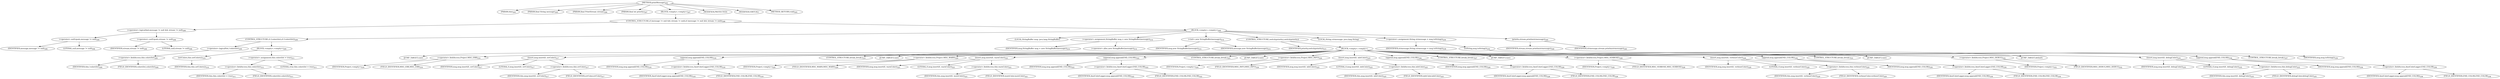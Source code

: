 digraph "printMessage" {  
"243" [label = <(METHOD,printMessage)<SUB>205</SUB>> ]
"10" [label = <(PARAM,this)<SUB>205</SUB>> ]
"244" [label = <(PARAM,final String message)<SUB>205</SUB>> ]
"245" [label = <(PARAM,final PrintStream stream)<SUB>206</SUB>> ]
"246" [label = <(PARAM,final int priority)<SUB>207</SUB>> ]
"247" [label = <(BLOCK,&lt;empty&gt;,&lt;empty&gt;)<SUB>207</SUB>> ]
"248" [label = <(CONTROL_STRUCTURE,if (message != null &amp;&amp; stream != null),if (message != null &amp;&amp; stream != null))<SUB>208</SUB>> ]
"249" [label = <(&lt;operator&gt;.logicalAnd,message != null &amp;&amp; stream != null)<SUB>208</SUB>> ]
"250" [label = <(&lt;operator&gt;.notEquals,message != null)<SUB>208</SUB>> ]
"251" [label = <(IDENTIFIER,message,message != null)<SUB>208</SUB>> ]
"252" [label = <(LITERAL,null,message != null)<SUB>208</SUB>> ]
"253" [label = <(&lt;operator&gt;.notEquals,stream != null)<SUB>208</SUB>> ]
"254" [label = <(IDENTIFIER,stream,stream != null)<SUB>208</SUB>> ]
"255" [label = <(LITERAL,null,stream != null)<SUB>208</SUB>> ]
"256" [label = <(BLOCK,&lt;empty&gt;,&lt;empty&gt;)<SUB>208</SUB>> ]
"257" [label = <(CONTROL_STRUCTURE,if (!colorsSet),if (!colorsSet))<SUB>209</SUB>> ]
"258" [label = <(&lt;operator&gt;.logicalNot,!colorsSet)<SUB>209</SUB>> ]
"259" [label = <(&lt;operator&gt;.fieldAccess,this.colorsSet)<SUB>209</SUB>> ]
"260" [label = <(IDENTIFIER,this,!colorsSet)<SUB>209</SUB>> ]
"261" [label = <(FIELD_IDENTIFIER,colorsSet,colorsSet)<SUB>209</SUB>> ]
"262" [label = <(BLOCK,&lt;empty&gt;,&lt;empty&gt;)<SUB>209</SUB>> ]
"263" [label = <(setColors,this.setColors())<SUB>210</SUB>> ]
"9" [label = <(IDENTIFIER,this,this.setColors())<SUB>210</SUB>> ]
"264" [label = <(&lt;operator&gt;.assignment,this.colorsSet = true)<SUB>211</SUB>> ]
"265" [label = <(&lt;operator&gt;.fieldAccess,this.colorsSet)<SUB>211</SUB>> ]
"266" [label = <(IDENTIFIER,this,this.colorsSet = true)<SUB>211</SUB>> ]
"267" [label = <(FIELD_IDENTIFIER,colorsSet,colorsSet)<SUB>211</SUB>> ]
"268" [label = <(LITERAL,true,this.colorsSet = true)<SUB>211</SUB>> ]
"12" [label = <(LOCAL,StringBuffer msg: java.lang.StringBuffer)> ]
"269" [label = <(&lt;operator&gt;.assignment,StringBuffer msg = new StringBuffer(message))<SUB>214</SUB>> ]
"270" [label = <(IDENTIFIER,msg,StringBuffer msg = new StringBuffer(message))<SUB>214</SUB>> ]
"271" [label = <(&lt;operator&gt;.alloc,new StringBuffer(message))<SUB>214</SUB>> ]
"272" [label = <(&lt;init&gt;,new StringBuffer(message))<SUB>214</SUB>> ]
"11" [label = <(IDENTIFIER,msg,new StringBuffer(message))<SUB>214</SUB>> ]
"273" [label = <(IDENTIFIER,message,new StringBuffer(message))<SUB>214</SUB>> ]
"274" [label = <(CONTROL_STRUCTURE,switch(priority),switch(priority))> ]
"275" [label = <(IDENTIFIER,priority,switch(priority))<SUB>215</SUB>> ]
"276" [label = <(BLOCK,&lt;empty&gt;,&lt;empty&gt;)> ]
"277" [label = <(JUMP_TARGET,case)> ]
"278" [label = <(&lt;operator&gt;.fieldAccess,Project.MSG_ERR)<SUB>216</SUB>> ]
"279" [label = <(IDENTIFIER,Project,&lt;empty&gt;)<SUB>216</SUB>> ]
"280" [label = <(FIELD_IDENTIFIER,MSG_ERR,MSG_ERR)<SUB>216</SUB>> ]
"281" [label = <(insert,msg.insert(0, errColor))<SUB>217</SUB>> ]
"282" [label = <(IDENTIFIER,msg,msg.insert(0, errColor))<SUB>217</SUB>> ]
"283" [label = <(LITERAL,0,msg.insert(0, errColor))<SUB>217</SUB>> ]
"284" [label = <(&lt;operator&gt;.fieldAccess,this.errColor)<SUB>217</SUB>> ]
"285" [label = <(IDENTIFIER,this,msg.insert(0, errColor))<SUB>217</SUB>> ]
"286" [label = <(FIELD_IDENTIFIER,errColor,errColor)<SUB>217</SUB>> ]
"287" [label = <(append,msg.append(END_COLOR))<SUB>218</SUB>> ]
"288" [label = <(IDENTIFIER,msg,msg.append(END_COLOR))<SUB>218</SUB>> ]
"289" [label = <(&lt;operator&gt;.fieldAccess,AnsiColorLogger.END_COLOR)<SUB>218</SUB>> ]
"290" [label = <(IDENTIFIER,AnsiColorLogger,msg.append(END_COLOR))<SUB>218</SUB>> ]
"291" [label = <(FIELD_IDENTIFIER,END_COLOR,END_COLOR)<SUB>218</SUB>> ]
"292" [label = <(CONTROL_STRUCTURE,break;,break;)<SUB>219</SUB>> ]
"293" [label = <(JUMP_TARGET,case)> ]
"294" [label = <(&lt;operator&gt;.fieldAccess,Project.MSG_WARN)<SUB>220</SUB>> ]
"295" [label = <(IDENTIFIER,Project,&lt;empty&gt;)<SUB>220</SUB>> ]
"296" [label = <(FIELD_IDENTIFIER,MSG_WARN,MSG_WARN)<SUB>220</SUB>> ]
"297" [label = <(insert,msg.insert(0, warnColor))<SUB>221</SUB>> ]
"298" [label = <(IDENTIFIER,msg,msg.insert(0, warnColor))<SUB>221</SUB>> ]
"299" [label = <(LITERAL,0,msg.insert(0, warnColor))<SUB>221</SUB>> ]
"300" [label = <(&lt;operator&gt;.fieldAccess,this.warnColor)<SUB>221</SUB>> ]
"301" [label = <(IDENTIFIER,this,msg.insert(0, warnColor))<SUB>221</SUB>> ]
"302" [label = <(FIELD_IDENTIFIER,warnColor,warnColor)<SUB>221</SUB>> ]
"303" [label = <(append,msg.append(END_COLOR))<SUB>222</SUB>> ]
"304" [label = <(IDENTIFIER,msg,msg.append(END_COLOR))<SUB>222</SUB>> ]
"305" [label = <(&lt;operator&gt;.fieldAccess,AnsiColorLogger.END_COLOR)<SUB>222</SUB>> ]
"306" [label = <(IDENTIFIER,AnsiColorLogger,msg.append(END_COLOR))<SUB>222</SUB>> ]
"307" [label = <(FIELD_IDENTIFIER,END_COLOR,END_COLOR)<SUB>222</SUB>> ]
"308" [label = <(CONTROL_STRUCTURE,break;,break;)<SUB>223</SUB>> ]
"309" [label = <(JUMP_TARGET,case)> ]
"310" [label = <(&lt;operator&gt;.fieldAccess,Project.MSG_INFO)<SUB>224</SUB>> ]
"311" [label = <(IDENTIFIER,Project,&lt;empty&gt;)<SUB>224</SUB>> ]
"312" [label = <(FIELD_IDENTIFIER,MSG_INFO,MSG_INFO)<SUB>224</SUB>> ]
"313" [label = <(insert,msg.insert(0, infoColor))<SUB>225</SUB>> ]
"314" [label = <(IDENTIFIER,msg,msg.insert(0, infoColor))<SUB>225</SUB>> ]
"315" [label = <(LITERAL,0,msg.insert(0, infoColor))<SUB>225</SUB>> ]
"316" [label = <(&lt;operator&gt;.fieldAccess,this.infoColor)<SUB>225</SUB>> ]
"317" [label = <(IDENTIFIER,this,msg.insert(0, infoColor))<SUB>225</SUB>> ]
"318" [label = <(FIELD_IDENTIFIER,infoColor,infoColor)<SUB>225</SUB>> ]
"319" [label = <(append,msg.append(END_COLOR))<SUB>226</SUB>> ]
"320" [label = <(IDENTIFIER,msg,msg.append(END_COLOR))<SUB>226</SUB>> ]
"321" [label = <(&lt;operator&gt;.fieldAccess,AnsiColorLogger.END_COLOR)<SUB>226</SUB>> ]
"322" [label = <(IDENTIFIER,AnsiColorLogger,msg.append(END_COLOR))<SUB>226</SUB>> ]
"323" [label = <(FIELD_IDENTIFIER,END_COLOR,END_COLOR)<SUB>226</SUB>> ]
"324" [label = <(CONTROL_STRUCTURE,break;,break;)<SUB>227</SUB>> ]
"325" [label = <(JUMP_TARGET,case)> ]
"326" [label = <(&lt;operator&gt;.fieldAccess,Project.MSG_VERBOSE)<SUB>228</SUB>> ]
"327" [label = <(IDENTIFIER,Project,&lt;empty&gt;)<SUB>228</SUB>> ]
"328" [label = <(FIELD_IDENTIFIER,MSG_VERBOSE,MSG_VERBOSE)<SUB>228</SUB>> ]
"329" [label = <(insert,msg.insert(0, verboseColor))<SUB>229</SUB>> ]
"330" [label = <(IDENTIFIER,msg,msg.insert(0, verboseColor))<SUB>229</SUB>> ]
"331" [label = <(LITERAL,0,msg.insert(0, verboseColor))<SUB>229</SUB>> ]
"332" [label = <(&lt;operator&gt;.fieldAccess,this.verboseColor)<SUB>229</SUB>> ]
"333" [label = <(IDENTIFIER,this,msg.insert(0, verboseColor))<SUB>229</SUB>> ]
"334" [label = <(FIELD_IDENTIFIER,verboseColor,verboseColor)<SUB>229</SUB>> ]
"335" [label = <(append,msg.append(END_COLOR))<SUB>230</SUB>> ]
"336" [label = <(IDENTIFIER,msg,msg.append(END_COLOR))<SUB>230</SUB>> ]
"337" [label = <(&lt;operator&gt;.fieldAccess,AnsiColorLogger.END_COLOR)<SUB>230</SUB>> ]
"338" [label = <(IDENTIFIER,AnsiColorLogger,msg.append(END_COLOR))<SUB>230</SUB>> ]
"339" [label = <(FIELD_IDENTIFIER,END_COLOR,END_COLOR)<SUB>230</SUB>> ]
"340" [label = <(CONTROL_STRUCTURE,break;,break;)<SUB>231</SUB>> ]
"341" [label = <(JUMP_TARGET,case)> ]
"342" [label = <(&lt;operator&gt;.fieldAccess,Project.MSG_DEBUG)<SUB>232</SUB>> ]
"343" [label = <(IDENTIFIER,Project,&lt;empty&gt;)<SUB>232</SUB>> ]
"344" [label = <(FIELD_IDENTIFIER,MSG_DEBUG,MSG_DEBUG)<SUB>232</SUB>> ]
"345" [label = <(JUMP_TARGET,default)> ]
"346" [label = <(insert,msg.insert(0, debugColor))<SUB>235</SUB>> ]
"347" [label = <(IDENTIFIER,msg,msg.insert(0, debugColor))<SUB>235</SUB>> ]
"348" [label = <(LITERAL,0,msg.insert(0, debugColor))<SUB>235</SUB>> ]
"349" [label = <(&lt;operator&gt;.fieldAccess,this.debugColor)<SUB>235</SUB>> ]
"350" [label = <(IDENTIFIER,this,msg.insert(0, debugColor))<SUB>235</SUB>> ]
"351" [label = <(FIELD_IDENTIFIER,debugColor,debugColor)<SUB>235</SUB>> ]
"352" [label = <(append,msg.append(END_COLOR))<SUB>236</SUB>> ]
"353" [label = <(IDENTIFIER,msg,msg.append(END_COLOR))<SUB>236</SUB>> ]
"354" [label = <(&lt;operator&gt;.fieldAccess,AnsiColorLogger.END_COLOR)<SUB>236</SUB>> ]
"355" [label = <(IDENTIFIER,AnsiColorLogger,msg.append(END_COLOR))<SUB>236</SUB>> ]
"356" [label = <(FIELD_IDENTIFIER,END_COLOR,END_COLOR)<SUB>236</SUB>> ]
"357" [label = <(CONTROL_STRUCTURE,break;,break;)<SUB>237</SUB>> ]
"358" [label = <(LOCAL,String strmessage: java.lang.String)> ]
"359" [label = <(&lt;operator&gt;.assignment,String strmessage = msg.toString())<SUB>239</SUB>> ]
"360" [label = <(IDENTIFIER,strmessage,String strmessage = msg.toString())<SUB>239</SUB>> ]
"361" [label = <(toString,msg.toString())<SUB>239</SUB>> ]
"362" [label = <(IDENTIFIER,msg,msg.toString())<SUB>239</SUB>> ]
"363" [label = <(println,stream.println(strmessage))<SUB>240</SUB>> ]
"364" [label = <(IDENTIFIER,stream,stream.println(strmessage))<SUB>240</SUB>> ]
"365" [label = <(IDENTIFIER,strmessage,stream.println(strmessage))<SUB>240</SUB>> ]
"366" [label = <(MODIFIER,PROTECTED)> ]
"367" [label = <(MODIFIER,VIRTUAL)> ]
"368" [label = <(METHOD_RETURN,void)<SUB>205</SUB>> ]
  "243" -> "10" 
  "243" -> "244" 
  "243" -> "245" 
  "243" -> "246" 
  "243" -> "247" 
  "243" -> "366" 
  "243" -> "367" 
  "243" -> "368" 
  "247" -> "248" 
  "248" -> "249" 
  "248" -> "256" 
  "249" -> "250" 
  "249" -> "253" 
  "250" -> "251" 
  "250" -> "252" 
  "253" -> "254" 
  "253" -> "255" 
  "256" -> "257" 
  "256" -> "12" 
  "256" -> "269" 
  "256" -> "272" 
  "256" -> "274" 
  "256" -> "358" 
  "256" -> "359" 
  "256" -> "363" 
  "257" -> "258" 
  "257" -> "262" 
  "258" -> "259" 
  "259" -> "260" 
  "259" -> "261" 
  "262" -> "263" 
  "262" -> "264" 
  "263" -> "9" 
  "264" -> "265" 
  "264" -> "268" 
  "265" -> "266" 
  "265" -> "267" 
  "269" -> "270" 
  "269" -> "271" 
  "272" -> "11" 
  "272" -> "273" 
  "274" -> "275" 
  "274" -> "276" 
  "276" -> "277" 
  "276" -> "278" 
  "276" -> "281" 
  "276" -> "287" 
  "276" -> "292" 
  "276" -> "293" 
  "276" -> "294" 
  "276" -> "297" 
  "276" -> "303" 
  "276" -> "308" 
  "276" -> "309" 
  "276" -> "310" 
  "276" -> "313" 
  "276" -> "319" 
  "276" -> "324" 
  "276" -> "325" 
  "276" -> "326" 
  "276" -> "329" 
  "276" -> "335" 
  "276" -> "340" 
  "276" -> "341" 
  "276" -> "342" 
  "276" -> "345" 
  "276" -> "346" 
  "276" -> "352" 
  "276" -> "357" 
  "278" -> "279" 
  "278" -> "280" 
  "281" -> "282" 
  "281" -> "283" 
  "281" -> "284" 
  "284" -> "285" 
  "284" -> "286" 
  "287" -> "288" 
  "287" -> "289" 
  "289" -> "290" 
  "289" -> "291" 
  "294" -> "295" 
  "294" -> "296" 
  "297" -> "298" 
  "297" -> "299" 
  "297" -> "300" 
  "300" -> "301" 
  "300" -> "302" 
  "303" -> "304" 
  "303" -> "305" 
  "305" -> "306" 
  "305" -> "307" 
  "310" -> "311" 
  "310" -> "312" 
  "313" -> "314" 
  "313" -> "315" 
  "313" -> "316" 
  "316" -> "317" 
  "316" -> "318" 
  "319" -> "320" 
  "319" -> "321" 
  "321" -> "322" 
  "321" -> "323" 
  "326" -> "327" 
  "326" -> "328" 
  "329" -> "330" 
  "329" -> "331" 
  "329" -> "332" 
  "332" -> "333" 
  "332" -> "334" 
  "335" -> "336" 
  "335" -> "337" 
  "337" -> "338" 
  "337" -> "339" 
  "342" -> "343" 
  "342" -> "344" 
  "346" -> "347" 
  "346" -> "348" 
  "346" -> "349" 
  "349" -> "350" 
  "349" -> "351" 
  "352" -> "353" 
  "352" -> "354" 
  "354" -> "355" 
  "354" -> "356" 
  "359" -> "360" 
  "359" -> "361" 
  "361" -> "362" 
  "363" -> "364" 
  "363" -> "365" 
}
